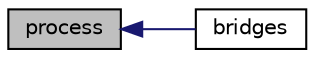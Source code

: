 digraph "process"
{
  edge [fontname="Helvetica",fontsize="10",labelfontname="Helvetica",labelfontsize="10"];
  node [fontname="Helvetica",fontsize="10",shape=record];
  rankdir="LR";
  Node66 [label="process",height=0.2,width=0.4,color="black", fillcolor="grey75", style="filled", fontcolor="black"];
  Node66 -> Node67 [dir="back",color="midnightblue",fontsize="10",style="solid",fontname="Helvetica"];
  Node67 [label="bridges",height=0.2,width=0.4,color="black", fillcolor="white", style="filled",URL="$bridges_8c.html#a5dbe44d5a42d734213825965d978b2b9",tooltip="postgres_connection.h "];
}
